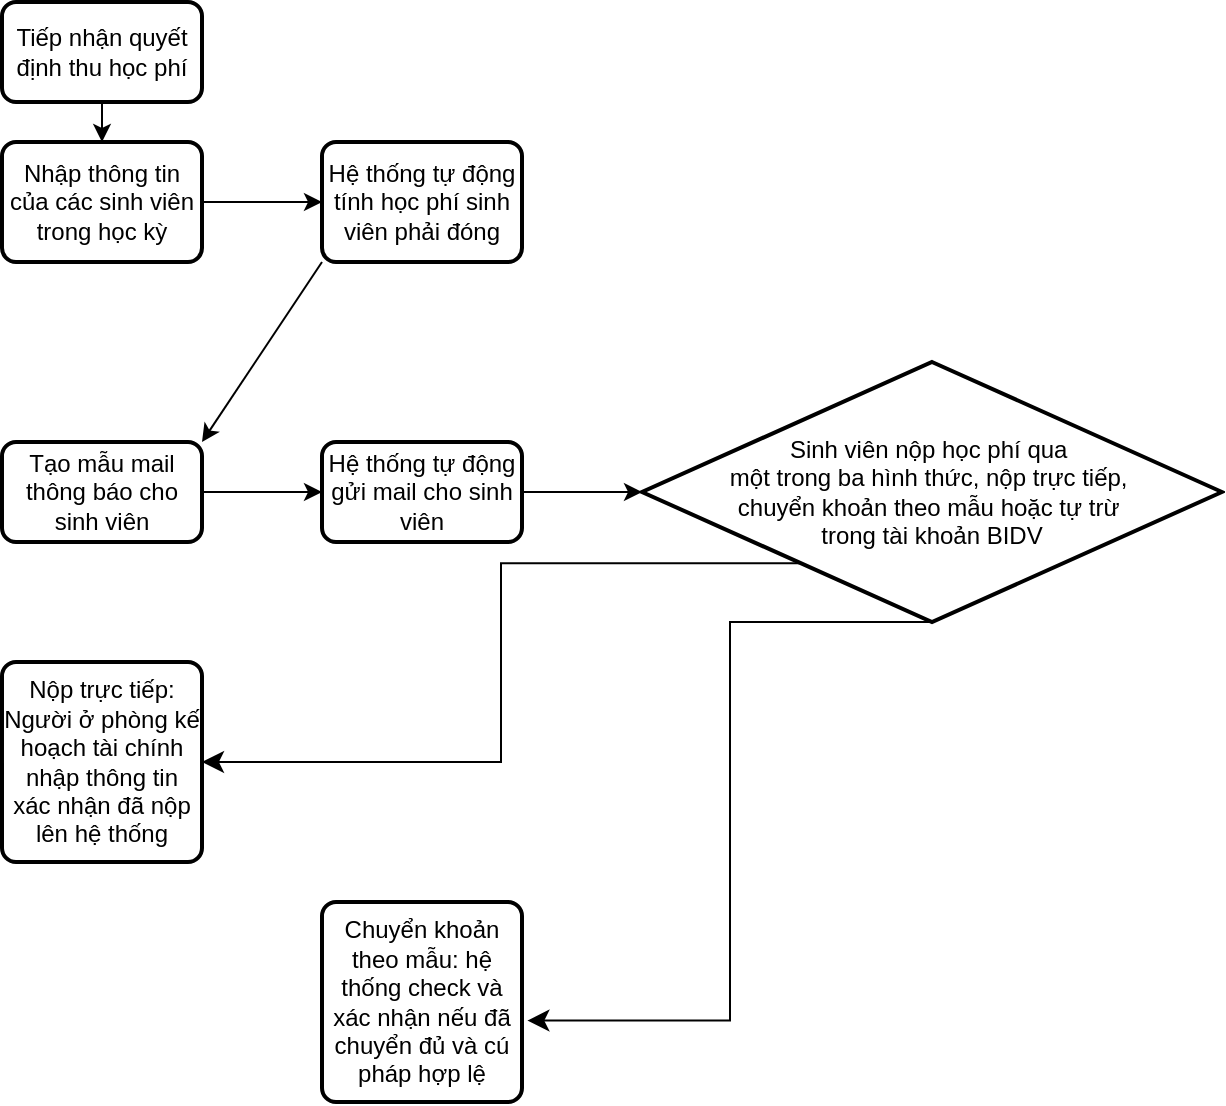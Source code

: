 <mxfile version="24.1.0" type="github">
  <diagram name="Page-1" id="GsYVpZbmv9k2uVQtt64Y">
    <mxGraphModel dx="794" dy="446" grid="1" gridSize="10" guides="1" tooltips="1" connect="1" arrows="1" fold="1" page="1" pageScale="1" pageWidth="850" pageHeight="1100" math="0" shadow="0">
      <root>
        <mxCell id="0" />
        <mxCell id="1" parent="0" />
        <mxCell id="PAWz1CpkK6lc-2XdgzHD-3" value="Tiếp nhận quyết định thu học phí" style="rounded=1;whiteSpace=wrap;html=1;absoluteArcSize=1;arcSize=14;strokeWidth=2;" vertex="1" parent="1">
          <mxGeometry x="200" y="90" width="100" height="50" as="geometry" />
        </mxCell>
        <mxCell id="PAWz1CpkK6lc-2XdgzHD-4" value="Nhập thông tin của các sinh viên trong học kỳ" style="rounded=1;whiteSpace=wrap;html=1;absoluteArcSize=1;arcSize=14;strokeWidth=2;" vertex="1" parent="1">
          <mxGeometry x="200" y="160" width="100" height="60" as="geometry" />
        </mxCell>
        <mxCell id="PAWz1CpkK6lc-2XdgzHD-5" value="Hệ thống tự động tính học phí sinh viên phải đóng" style="rounded=1;whiteSpace=wrap;html=1;absoluteArcSize=1;arcSize=14;strokeWidth=2;" vertex="1" parent="1">
          <mxGeometry x="360" y="160" width="100" height="60" as="geometry" />
        </mxCell>
        <mxCell id="PAWz1CpkK6lc-2XdgzHD-6" value="Tạo mẫu mail thông báo cho sinh viên" style="rounded=1;whiteSpace=wrap;html=1;absoluteArcSize=1;arcSize=14;strokeWidth=2;" vertex="1" parent="1">
          <mxGeometry x="200" y="310" width="100" height="50" as="geometry" />
        </mxCell>
        <mxCell id="PAWz1CpkK6lc-2XdgzHD-7" value="Hệ thống tự động gửi mail cho sinh viên" style="rounded=1;whiteSpace=wrap;html=1;absoluteArcSize=1;arcSize=14;strokeWidth=2;" vertex="1" parent="1">
          <mxGeometry x="360" y="310" width="100" height="50" as="geometry" />
        </mxCell>
        <mxCell id="PAWz1CpkK6lc-2XdgzHD-8" value="Sinh viên nộp học phí qua&amp;nbsp;&lt;div&gt;một trong ba hình thức, nộp trực tiếp,&amp;nbsp;&lt;/div&gt;&lt;div&gt;chuyển khoản theo mẫu hoặc tự trừ&amp;nbsp;&lt;/div&gt;&lt;div&gt;trong tài khoản BIDV&lt;/div&gt;" style="strokeWidth=2;html=1;shape=mxgraph.flowchart.decision;whiteSpace=wrap;" vertex="1" parent="1">
          <mxGeometry x="520" y="270" width="290" height="130" as="geometry" />
        </mxCell>
        <mxCell id="PAWz1CpkK6lc-2XdgzHD-9" value="" style="endArrow=classic;html=1;rounded=0;exitX=0.5;exitY=1;exitDx=0;exitDy=0;entryX=0.5;entryY=0;entryDx=0;entryDy=0;" edge="1" parent="1" source="PAWz1CpkK6lc-2XdgzHD-3" target="PAWz1CpkK6lc-2XdgzHD-4">
          <mxGeometry width="50" height="50" relative="1" as="geometry">
            <mxPoint x="380" y="260" as="sourcePoint" />
            <mxPoint x="430" y="210" as="targetPoint" />
          </mxGeometry>
        </mxCell>
        <mxCell id="PAWz1CpkK6lc-2XdgzHD-10" value="" style="endArrow=classic;html=1;rounded=0;exitX=1;exitY=0.5;exitDx=0;exitDy=0;entryX=0;entryY=0.5;entryDx=0;entryDy=0;" edge="1" parent="1" source="PAWz1CpkK6lc-2XdgzHD-4" target="PAWz1CpkK6lc-2XdgzHD-5">
          <mxGeometry width="50" height="50" relative="1" as="geometry">
            <mxPoint x="380" y="260" as="sourcePoint" />
            <mxPoint x="430" y="210" as="targetPoint" />
          </mxGeometry>
        </mxCell>
        <mxCell id="PAWz1CpkK6lc-2XdgzHD-11" value="" style="endArrow=classic;html=1;rounded=0;exitX=0;exitY=1;exitDx=0;exitDy=0;entryX=1;entryY=0;entryDx=0;entryDy=0;" edge="1" parent="1" source="PAWz1CpkK6lc-2XdgzHD-5" target="PAWz1CpkK6lc-2XdgzHD-6">
          <mxGeometry width="50" height="50" relative="1" as="geometry">
            <mxPoint x="380" y="260" as="sourcePoint" />
            <mxPoint x="430" y="210" as="targetPoint" />
          </mxGeometry>
        </mxCell>
        <mxCell id="PAWz1CpkK6lc-2XdgzHD-13" value="" style="endArrow=classic;html=1;rounded=0;exitX=1;exitY=0.5;exitDx=0;exitDy=0;entryX=0;entryY=0.5;entryDx=0;entryDy=0;" edge="1" parent="1" source="PAWz1CpkK6lc-2XdgzHD-6" target="PAWz1CpkK6lc-2XdgzHD-7">
          <mxGeometry width="50" height="50" relative="1" as="geometry">
            <mxPoint x="380" y="460" as="sourcePoint" />
            <mxPoint x="430" y="410" as="targetPoint" />
          </mxGeometry>
        </mxCell>
        <mxCell id="PAWz1CpkK6lc-2XdgzHD-14" value="" style="endArrow=classic;html=1;rounded=0;exitX=1;exitY=0.5;exitDx=0;exitDy=0;entryX=0;entryY=0.5;entryDx=0;entryDy=0;entryPerimeter=0;" edge="1" parent="1" source="PAWz1CpkK6lc-2XdgzHD-7" target="PAWz1CpkK6lc-2XdgzHD-8">
          <mxGeometry width="50" height="50" relative="1" as="geometry">
            <mxPoint x="500" y="260" as="sourcePoint" />
            <mxPoint x="550" y="210" as="targetPoint" />
          </mxGeometry>
        </mxCell>
        <mxCell id="PAWz1CpkK6lc-2XdgzHD-15" value="Nộp trực tiếp: Người ở phòng kế hoạch tài chính nhập thông tin xác nhận đã nộp lên hệ thống" style="rounded=1;whiteSpace=wrap;html=1;absoluteArcSize=1;arcSize=14;strokeWidth=2;" vertex="1" parent="1">
          <mxGeometry x="200" y="420" width="100" height="100" as="geometry" />
        </mxCell>
        <mxCell id="PAWz1CpkK6lc-2XdgzHD-16" value="" style="edgeStyle=elbowEdgeStyle;elbow=horizontal;endArrow=classic;html=1;curved=0;rounded=0;endSize=8;startSize=8;exitX=0.274;exitY=0.774;exitDx=0;exitDy=0;exitPerimeter=0;entryX=1;entryY=0.5;entryDx=0;entryDy=0;" edge="1" parent="1" source="PAWz1CpkK6lc-2XdgzHD-8" target="PAWz1CpkK6lc-2XdgzHD-15">
          <mxGeometry width="50" height="50" relative="1" as="geometry">
            <mxPoint x="500" y="460" as="sourcePoint" />
            <mxPoint x="550" y="410" as="targetPoint" />
          </mxGeometry>
        </mxCell>
        <mxCell id="PAWz1CpkK6lc-2XdgzHD-18" value="Chuyển khoản theo mẫu: hệ thống check và xác nhận nếu đã chuyển đủ và cú pháp hợp lệ" style="rounded=1;whiteSpace=wrap;html=1;absoluteArcSize=1;arcSize=14;strokeWidth=2;" vertex="1" parent="1">
          <mxGeometry x="360" y="540" width="100" height="100" as="geometry" />
        </mxCell>
        <mxCell id="PAWz1CpkK6lc-2XdgzHD-19" value="" style="edgeStyle=elbowEdgeStyle;elbow=horizontal;endArrow=classic;html=1;curved=0;rounded=0;endSize=8;startSize=8;exitX=0.5;exitY=1;exitDx=0;exitDy=0;exitPerimeter=0;entryX=1.027;entryY=0.593;entryDx=0;entryDy=0;entryPerimeter=0;" edge="1" parent="1" source="PAWz1CpkK6lc-2XdgzHD-8" target="PAWz1CpkK6lc-2XdgzHD-18">
          <mxGeometry width="50" height="50" relative="1" as="geometry">
            <mxPoint x="500" y="560" as="sourcePoint" />
            <mxPoint x="550" y="510" as="targetPoint" />
          </mxGeometry>
        </mxCell>
      </root>
    </mxGraphModel>
  </diagram>
</mxfile>
